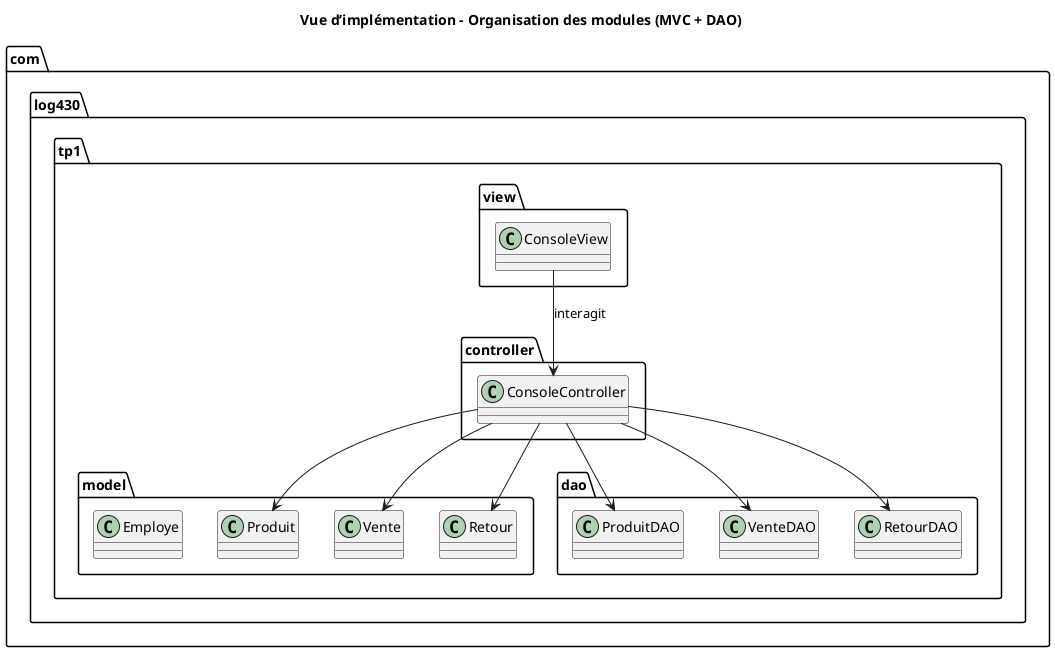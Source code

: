 @startuml
title Vue d’implémentation – Organisation des modules (MVC + DAO)

package "com.log430.tp1.view" {
  class ConsoleView
}

package "com.log430.tp1.controller" {
  class ConsoleController
}

package "com.log430.tp1.model" {
  class Produit
  class Vente
  class Retour
  class Employe
}

package "com.log430.tp1.dao" {
  class ProduitDAO
  class VenteDAO
  class RetourDAO
}

ConsoleView --> ConsoleController : interagit
ConsoleController --> ProduitDAO
ConsoleController --> VenteDAO
ConsoleController --> RetourDAO
ConsoleController --> Produit
ConsoleController --> Vente
ConsoleController --> Retour

@enduml
